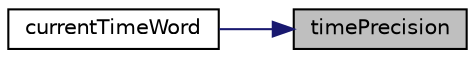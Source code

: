 digraph "timePrecision"
{
 // LATEX_PDF_SIZE
  edge [fontname="Helvetica",fontsize="10",labelfontname="Helvetica",labelfontsize="10"];
  node [fontname="Helvetica",fontsize="10",shape=record];
  rankdir="RL";
  Node1 [label="timePrecision",height=0.2,width=0.4,color="black", fillcolor="grey75", style="filled", fontcolor="black",tooltip=" "];
  Node1 -> Node2 [dir="back",color="midnightblue",fontsize="10",style="solid",fontname="Helvetica"];
  Node2 [label="currentTimeWord",height=0.2,width=0.4,color="black", fillcolor="white", style="filled",URL="$classpFlow_1_1timeControl.html#a94edcc0afbc3380392a6ce745913a31c",tooltip=" "];
}
